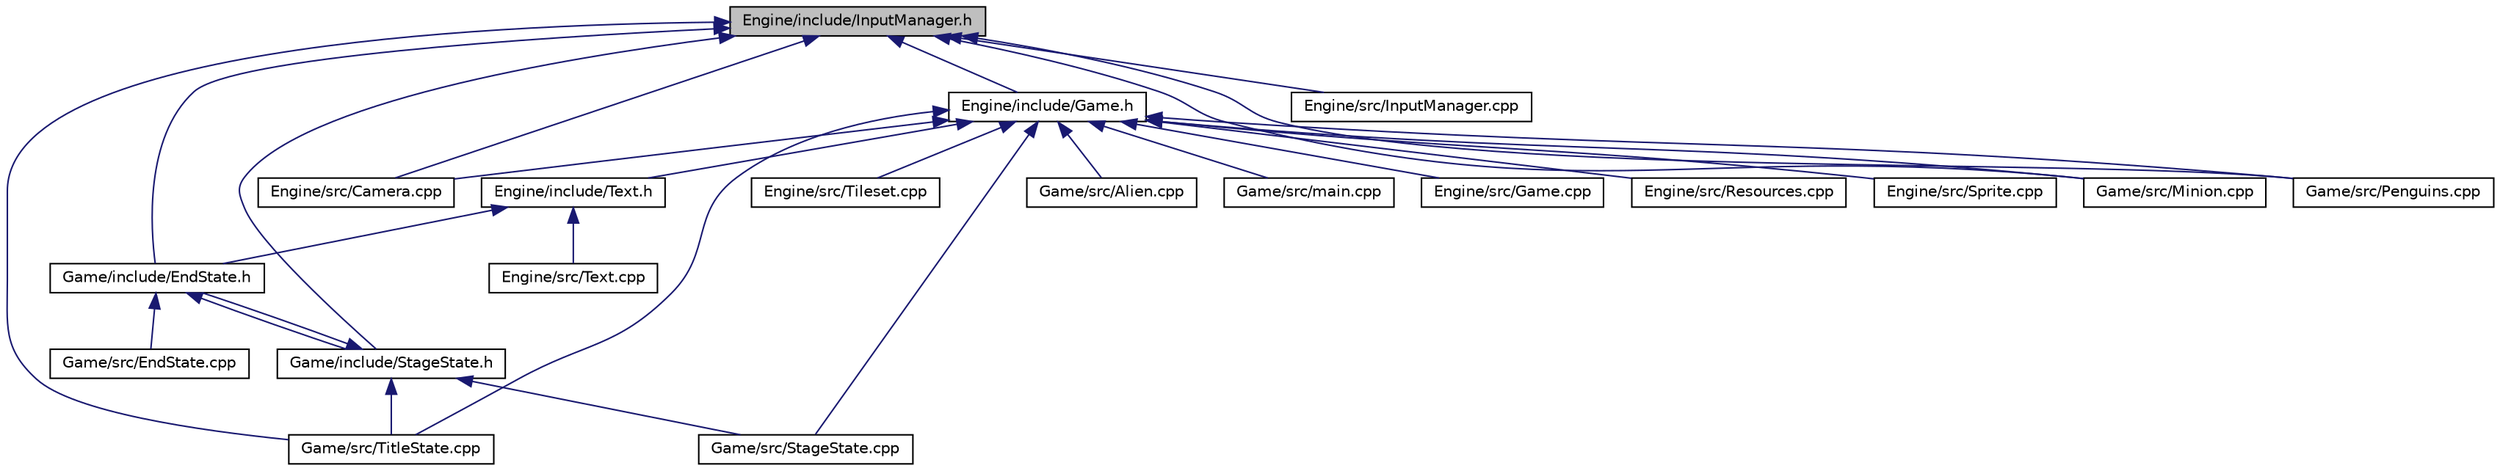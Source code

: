 digraph "Engine/include/InputManager.h"
{
  edge [fontname="Helvetica",fontsize="10",labelfontname="Helvetica",labelfontsize="10"];
  node [fontname="Helvetica",fontsize="10",shape=record];
  Node1 [label="Engine/include/InputManager.h",height=0.2,width=0.4,color="black", fillcolor="grey75", style="filled", fontcolor="black"];
  Node1 -> Node2 [dir="back",color="midnightblue",fontsize="10",style="solid",fontname="Helvetica"];
  Node2 [label="Engine/include/Game.h",height=0.2,width=0.4,color="black", fillcolor="white", style="filled",URL="$Game_8h.html"];
  Node2 -> Node3 [dir="back",color="midnightblue",fontsize="10",style="solid",fontname="Helvetica"];
  Node3 [label="Engine/include/Text.h",height=0.2,width=0.4,color="black", fillcolor="white", style="filled",URL="$Text_8h.html"];
  Node3 -> Node4 [dir="back",color="midnightblue",fontsize="10",style="solid",fontname="Helvetica"];
  Node4 [label="Engine/src/Text.cpp",height=0.2,width=0.4,color="black", fillcolor="white", style="filled",URL="$Text_8cpp.html"];
  Node3 -> Node5 [dir="back",color="midnightblue",fontsize="10",style="solid",fontname="Helvetica"];
  Node5 [label="Game/include/EndState.h",height=0.2,width=0.4,color="black", fillcolor="white", style="filled",URL="$EndState_8h.html"];
  Node5 -> Node6 [dir="back",color="midnightblue",fontsize="10",style="solid",fontname="Helvetica"];
  Node6 [label="Game/include/StageState.h",height=0.2,width=0.4,color="black", fillcolor="white", style="filled",URL="$StageState_8h.html"];
  Node6 -> Node5 [dir="back",color="midnightblue",fontsize="10",style="solid",fontname="Helvetica"];
  Node6 -> Node7 [dir="back",color="midnightblue",fontsize="10",style="solid",fontname="Helvetica"];
  Node7 [label="Game/src/StageState.cpp",height=0.2,width=0.4,color="black", fillcolor="white", style="filled",URL="$StageState_8cpp.html"];
  Node6 -> Node8 [dir="back",color="midnightblue",fontsize="10",style="solid",fontname="Helvetica"];
  Node8 [label="Game/src/TitleState.cpp",height=0.2,width=0.4,color="black", fillcolor="white", style="filled",URL="$TitleState_8cpp.html"];
  Node5 -> Node9 [dir="back",color="midnightblue",fontsize="10",style="solid",fontname="Helvetica"];
  Node9 [label="Game/src/EndState.cpp",height=0.2,width=0.4,color="black", fillcolor="white", style="filled",URL="$EndState_8cpp.html"];
  Node2 -> Node10 [dir="back",color="midnightblue",fontsize="10",style="solid",fontname="Helvetica"];
  Node10 [label="Engine/src/Camera.cpp",height=0.2,width=0.4,color="black", fillcolor="white", style="filled",URL="$Camera_8cpp.html"];
  Node2 -> Node11 [dir="back",color="midnightblue",fontsize="10",style="solid",fontname="Helvetica"];
  Node11 [label="Engine/src/Game.cpp",height=0.2,width=0.4,color="black", fillcolor="white", style="filled",URL="$Game_8cpp.html"];
  Node2 -> Node12 [dir="back",color="midnightblue",fontsize="10",style="solid",fontname="Helvetica"];
  Node12 [label="Engine/src/Resources.cpp",height=0.2,width=0.4,color="black", fillcolor="white", style="filled",URL="$Resources_8cpp.html"];
  Node2 -> Node13 [dir="back",color="midnightblue",fontsize="10",style="solid",fontname="Helvetica"];
  Node13 [label="Engine/src/Sprite.cpp",height=0.2,width=0.4,color="black", fillcolor="white", style="filled",URL="$Sprite_8cpp.html"];
  Node2 -> Node14 [dir="back",color="midnightblue",fontsize="10",style="solid",fontname="Helvetica"];
  Node14 [label="Engine/src/Tileset.cpp",height=0.2,width=0.4,color="black", fillcolor="white", style="filled",URL="$Tileset_8cpp.html"];
  Node2 -> Node15 [dir="back",color="midnightblue",fontsize="10",style="solid",fontname="Helvetica"];
  Node15 [label="Game/src/Alien.cpp",height=0.2,width=0.4,color="black", fillcolor="white", style="filled",URL="$Alien_8cpp.html"];
  Node2 -> Node16 [dir="back",color="midnightblue",fontsize="10",style="solid",fontname="Helvetica"];
  Node16 [label="Game/src/main.cpp",height=0.2,width=0.4,color="black", fillcolor="white", style="filled",URL="$main_8cpp.html"];
  Node2 -> Node17 [dir="back",color="midnightblue",fontsize="10",style="solid",fontname="Helvetica"];
  Node17 [label="Game/src/Minion.cpp",height=0.2,width=0.4,color="black", fillcolor="white", style="filled",URL="$Minion_8cpp.html"];
  Node2 -> Node18 [dir="back",color="midnightblue",fontsize="10",style="solid",fontname="Helvetica"];
  Node18 [label="Game/src/Penguins.cpp",height=0.2,width=0.4,color="black", fillcolor="white", style="filled",URL="$Penguins_8cpp.html"];
  Node2 -> Node7 [dir="back",color="midnightblue",fontsize="10",style="solid",fontname="Helvetica"];
  Node2 -> Node8 [dir="back",color="midnightblue",fontsize="10",style="solid",fontname="Helvetica"];
  Node1 -> Node10 [dir="back",color="midnightblue",fontsize="10",style="solid",fontname="Helvetica"];
  Node1 -> Node19 [dir="back",color="midnightblue",fontsize="10",style="solid",fontname="Helvetica"];
  Node19 [label="Engine/src/InputManager.cpp",height=0.2,width=0.4,color="black", fillcolor="white", style="filled",URL="$InputManager_8cpp.html"];
  Node1 -> Node5 [dir="back",color="midnightblue",fontsize="10",style="solid",fontname="Helvetica"];
  Node1 -> Node6 [dir="back",color="midnightblue",fontsize="10",style="solid",fontname="Helvetica"];
  Node1 -> Node17 [dir="back",color="midnightblue",fontsize="10",style="solid",fontname="Helvetica"];
  Node1 -> Node18 [dir="back",color="midnightblue",fontsize="10",style="solid",fontname="Helvetica"];
  Node1 -> Node8 [dir="back",color="midnightblue",fontsize="10",style="solid",fontname="Helvetica"];
}
